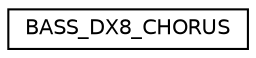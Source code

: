digraph "Graphical Class Hierarchy"
{
 // LATEX_PDF_SIZE
  edge [fontname="Helvetica",fontsize="10",labelfontname="Helvetica",labelfontsize="10"];
  node [fontname="Helvetica",fontsize="10",shape=record];
  rankdir="LR";
  Node0 [label="BASS_DX8_CHORUS",height=0.2,width=0.4,color="black", fillcolor="white", style="filled",URL="$struct_b_a_s_s___d_x8___c_h_o_r_u_s.html",tooltip=" "];
}
